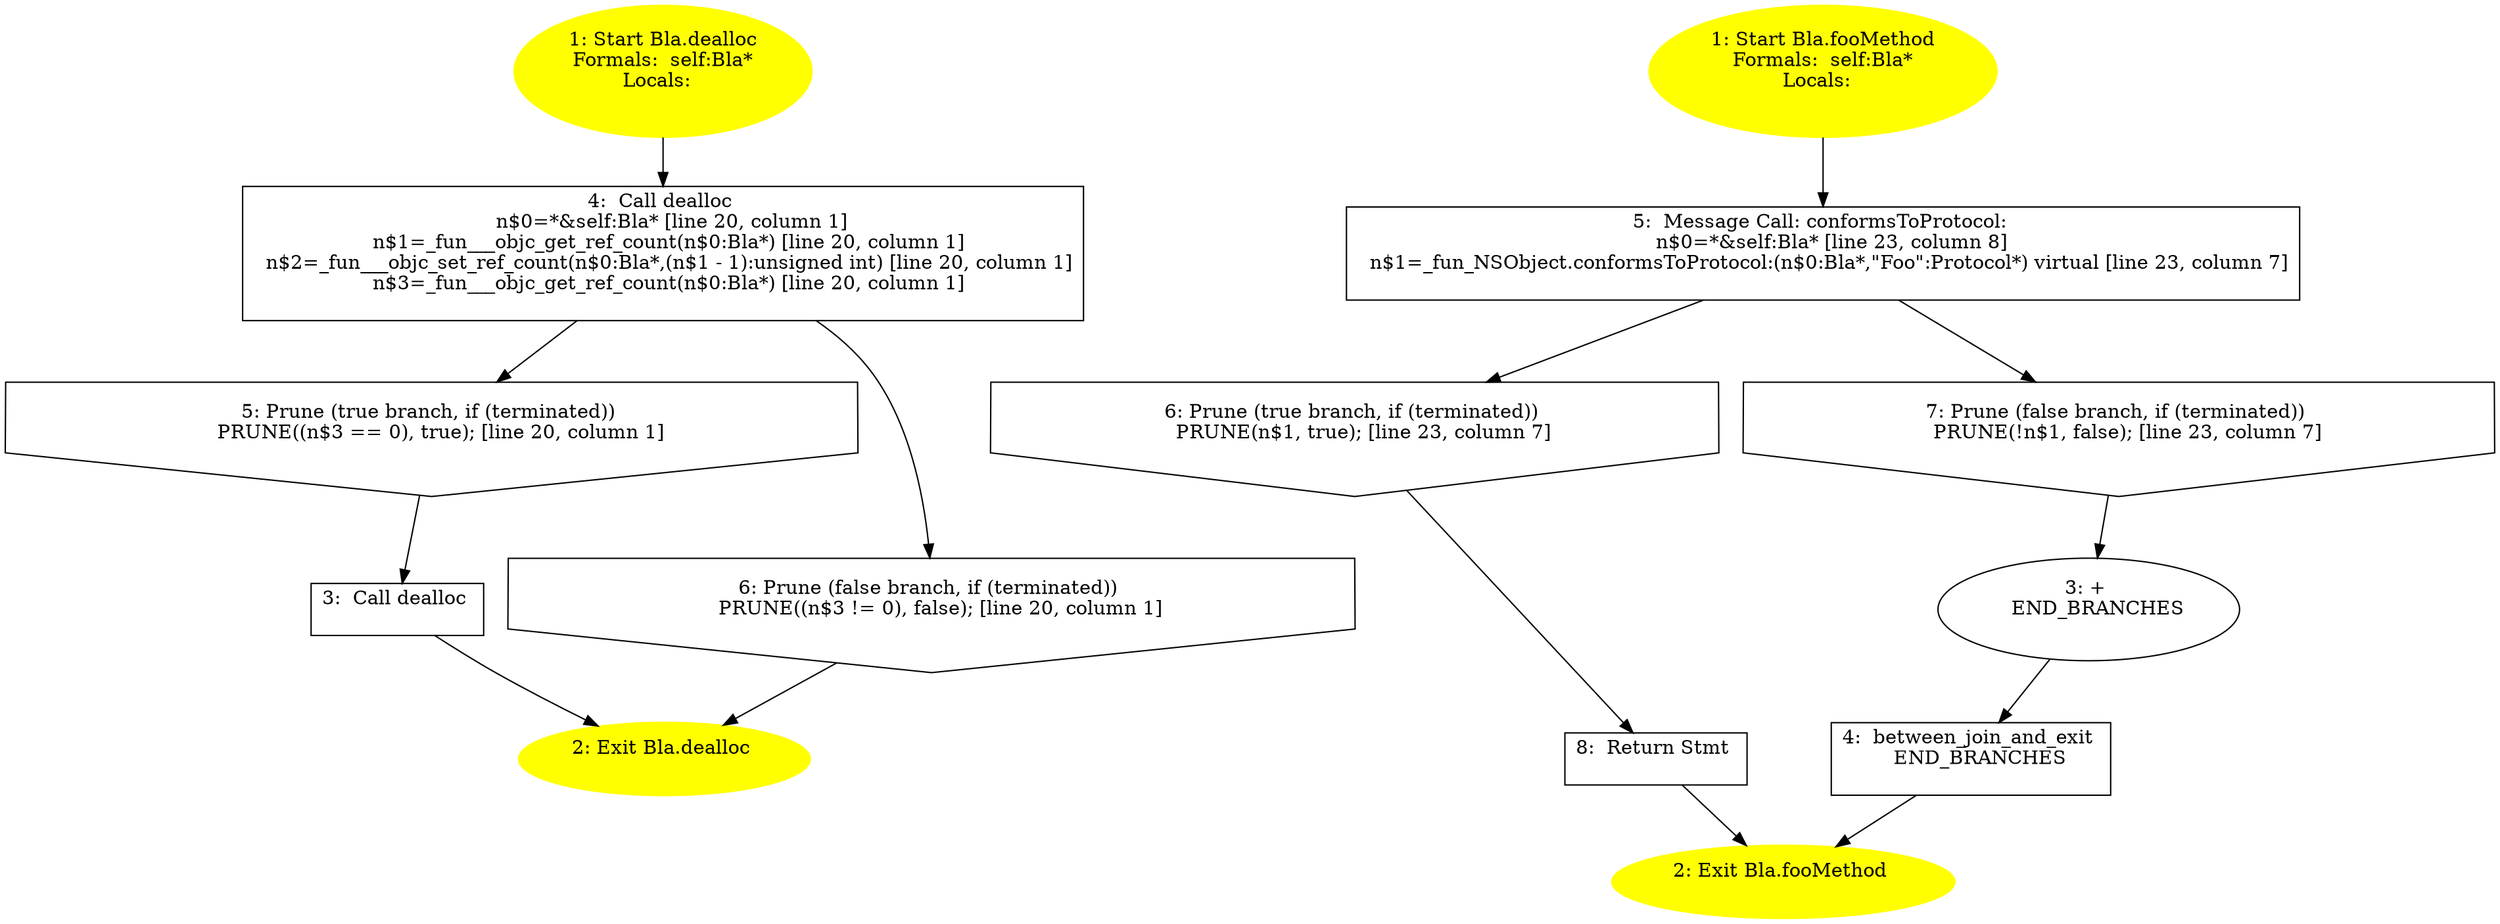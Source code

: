 /* @generated */
digraph cfg {
"dealloc#Bla#instance.febc9b8c0e8bc29905272eecbf85b31a_1" [label="1: Start Bla.dealloc\nFormals:  self:Bla*\nLocals:  \n  " color=yellow style=filled]
	

	 "dealloc#Bla#instance.febc9b8c0e8bc29905272eecbf85b31a_1" -> "dealloc#Bla#instance.febc9b8c0e8bc29905272eecbf85b31a_4" ;
"dealloc#Bla#instance.febc9b8c0e8bc29905272eecbf85b31a_2" [label="2: Exit Bla.dealloc \n  " color=yellow style=filled]
	

"dealloc#Bla#instance.febc9b8c0e8bc29905272eecbf85b31a_3" [label="3:  Call dealloc \n  " shape="box"]
	

	 "dealloc#Bla#instance.febc9b8c0e8bc29905272eecbf85b31a_3" -> "dealloc#Bla#instance.febc9b8c0e8bc29905272eecbf85b31a_2" ;
"dealloc#Bla#instance.febc9b8c0e8bc29905272eecbf85b31a_4" [label="4:  Call dealloc \n   n$0=*&self:Bla* [line 20, column 1]\n  n$1=_fun___objc_get_ref_count(n$0:Bla*) [line 20, column 1]\n  n$2=_fun___objc_set_ref_count(n$0:Bla*,(n$1 - 1):unsigned int) [line 20, column 1]\n  n$3=_fun___objc_get_ref_count(n$0:Bla*) [line 20, column 1]\n " shape="box"]
	

	 "dealloc#Bla#instance.febc9b8c0e8bc29905272eecbf85b31a_4" -> "dealloc#Bla#instance.febc9b8c0e8bc29905272eecbf85b31a_5" ;
	 "dealloc#Bla#instance.febc9b8c0e8bc29905272eecbf85b31a_4" -> "dealloc#Bla#instance.febc9b8c0e8bc29905272eecbf85b31a_6" ;
"dealloc#Bla#instance.febc9b8c0e8bc29905272eecbf85b31a_5" [label="5: Prune (true branch, if (terminated)) \n   PRUNE((n$3 == 0), true); [line 20, column 1]\n " shape="invhouse"]
	

	 "dealloc#Bla#instance.febc9b8c0e8bc29905272eecbf85b31a_5" -> "dealloc#Bla#instance.febc9b8c0e8bc29905272eecbf85b31a_3" ;
"dealloc#Bla#instance.febc9b8c0e8bc29905272eecbf85b31a_6" [label="6: Prune (false branch, if (terminated)) \n   PRUNE((n$3 != 0), false); [line 20, column 1]\n " shape="invhouse"]
	

	 "dealloc#Bla#instance.febc9b8c0e8bc29905272eecbf85b31a_6" -> "dealloc#Bla#instance.febc9b8c0e8bc29905272eecbf85b31a_2" ;
"fooMethod#Bla#instance.d982e99c073f2d30dc24c41bb29add6a_1" [label="1: Start Bla.fooMethod\nFormals:  self:Bla*\nLocals:  \n  " color=yellow style=filled]
	

	 "fooMethod#Bla#instance.d982e99c073f2d30dc24c41bb29add6a_1" -> "fooMethod#Bla#instance.d982e99c073f2d30dc24c41bb29add6a_5" ;
"fooMethod#Bla#instance.d982e99c073f2d30dc24c41bb29add6a_2" [label="2: Exit Bla.fooMethod \n  " color=yellow style=filled]
	

"fooMethod#Bla#instance.d982e99c073f2d30dc24c41bb29add6a_3" [label="3: + \n   END_BRANCHES\n " ]
	

	 "fooMethod#Bla#instance.d982e99c073f2d30dc24c41bb29add6a_3" -> "fooMethod#Bla#instance.d982e99c073f2d30dc24c41bb29add6a_4" ;
"fooMethod#Bla#instance.d982e99c073f2d30dc24c41bb29add6a_4" [label="4:  between_join_and_exit \n   END_BRANCHES\n " shape="box"]
	

	 "fooMethod#Bla#instance.d982e99c073f2d30dc24c41bb29add6a_4" -> "fooMethod#Bla#instance.d982e99c073f2d30dc24c41bb29add6a_2" ;
"fooMethod#Bla#instance.d982e99c073f2d30dc24c41bb29add6a_5" [label="5:  Message Call: conformsToProtocol: \n   n$0=*&self:Bla* [line 23, column 8]\n  n$1=_fun_NSObject.conformsToProtocol:(n$0:Bla*,\"Foo\":Protocol*) virtual [line 23, column 7]\n " shape="box"]
	

	 "fooMethod#Bla#instance.d982e99c073f2d30dc24c41bb29add6a_5" -> "fooMethod#Bla#instance.d982e99c073f2d30dc24c41bb29add6a_6" ;
	 "fooMethod#Bla#instance.d982e99c073f2d30dc24c41bb29add6a_5" -> "fooMethod#Bla#instance.d982e99c073f2d30dc24c41bb29add6a_7" ;
"fooMethod#Bla#instance.d982e99c073f2d30dc24c41bb29add6a_6" [label="6: Prune (true branch, if (terminated)) \n   PRUNE(n$1, true); [line 23, column 7]\n " shape="invhouse"]
	

	 "fooMethod#Bla#instance.d982e99c073f2d30dc24c41bb29add6a_6" -> "fooMethod#Bla#instance.d982e99c073f2d30dc24c41bb29add6a_8" ;
"fooMethod#Bla#instance.d982e99c073f2d30dc24c41bb29add6a_7" [label="7: Prune (false branch, if (terminated)) \n   PRUNE(!n$1, false); [line 23, column 7]\n " shape="invhouse"]
	

	 "fooMethod#Bla#instance.d982e99c073f2d30dc24c41bb29add6a_7" -> "fooMethod#Bla#instance.d982e99c073f2d30dc24c41bb29add6a_3" ;
"fooMethod#Bla#instance.d982e99c073f2d30dc24c41bb29add6a_8" [label="8:  Return Stmt \n  " shape="box"]
	

	 "fooMethod#Bla#instance.d982e99c073f2d30dc24c41bb29add6a_8" -> "fooMethod#Bla#instance.d982e99c073f2d30dc24c41bb29add6a_2" ;
}
